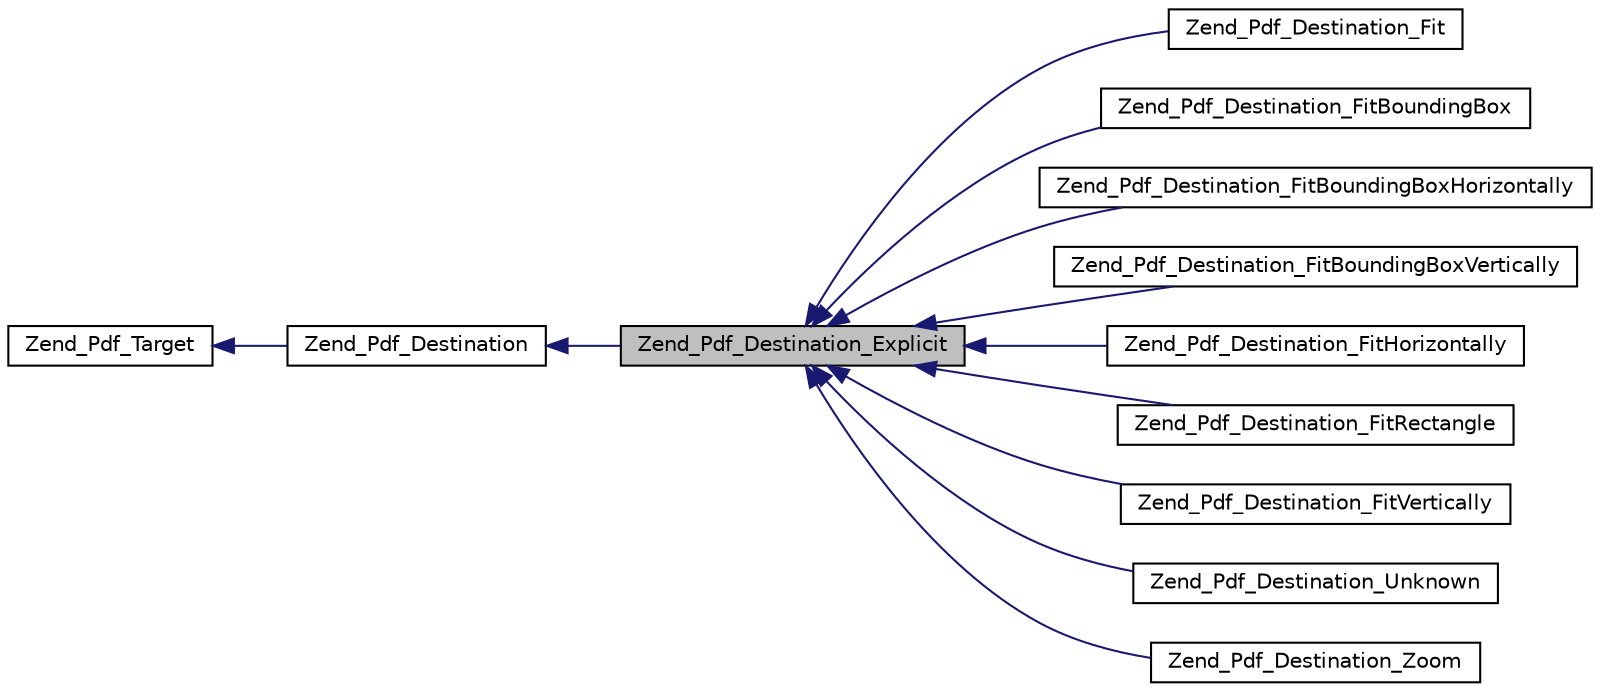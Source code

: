 digraph G
{
  edge [fontname="Helvetica",fontsize="10",labelfontname="Helvetica",labelfontsize="10"];
  node [fontname="Helvetica",fontsize="10",shape=record];
  rankdir="LR";
  Node1 [label="Zend_Pdf_Destination_Explicit",height=0.2,width=0.4,color="black", fillcolor="grey75", style="filled" fontcolor="black"];
  Node2 -> Node1 [dir="back",color="midnightblue",fontsize="10",style="solid",fontname="Helvetica"];
  Node2 [label="Zend_Pdf_Destination",height=0.2,width=0.4,color="black", fillcolor="white", style="filled",URL="$class_zend___pdf___destination.html"];
  Node3 -> Node2 [dir="back",color="midnightblue",fontsize="10",style="solid",fontname="Helvetica"];
  Node3 [label="Zend_Pdf_Target",height=0.2,width=0.4,color="black", fillcolor="white", style="filled",URL="$class_zend___pdf___target.html"];
  Node1 -> Node4 [dir="back",color="midnightblue",fontsize="10",style="solid",fontname="Helvetica"];
  Node4 [label="Zend_Pdf_Destination_Fit",height=0.2,width=0.4,color="black", fillcolor="white", style="filled",URL="$class_zend___pdf___destination___fit.html"];
  Node1 -> Node5 [dir="back",color="midnightblue",fontsize="10",style="solid",fontname="Helvetica"];
  Node5 [label="Zend_Pdf_Destination_FitBoundingBox",height=0.2,width=0.4,color="black", fillcolor="white", style="filled",URL="$class_zend___pdf___destination___fit_bounding_box.html"];
  Node1 -> Node6 [dir="back",color="midnightblue",fontsize="10",style="solid",fontname="Helvetica"];
  Node6 [label="Zend_Pdf_Destination_FitBoundingBoxHorizontally",height=0.2,width=0.4,color="black", fillcolor="white", style="filled",URL="$class_zend___pdf___destination___fit_bounding_box_horizontally.html"];
  Node1 -> Node7 [dir="back",color="midnightblue",fontsize="10",style="solid",fontname="Helvetica"];
  Node7 [label="Zend_Pdf_Destination_FitBoundingBoxVertically",height=0.2,width=0.4,color="black", fillcolor="white", style="filled",URL="$class_zend___pdf___destination___fit_bounding_box_vertically.html"];
  Node1 -> Node8 [dir="back",color="midnightblue",fontsize="10",style="solid",fontname="Helvetica"];
  Node8 [label="Zend_Pdf_Destination_FitHorizontally",height=0.2,width=0.4,color="black", fillcolor="white", style="filled",URL="$class_zend___pdf___destination___fit_horizontally.html"];
  Node1 -> Node9 [dir="back",color="midnightblue",fontsize="10",style="solid",fontname="Helvetica"];
  Node9 [label="Zend_Pdf_Destination_FitRectangle",height=0.2,width=0.4,color="black", fillcolor="white", style="filled",URL="$class_zend___pdf___destination___fit_rectangle.html"];
  Node1 -> Node10 [dir="back",color="midnightblue",fontsize="10",style="solid",fontname="Helvetica"];
  Node10 [label="Zend_Pdf_Destination_FitVertically",height=0.2,width=0.4,color="black", fillcolor="white", style="filled",URL="$class_zend___pdf___destination___fit_vertically.html"];
  Node1 -> Node11 [dir="back",color="midnightblue",fontsize="10",style="solid",fontname="Helvetica"];
  Node11 [label="Zend_Pdf_Destination_Unknown",height=0.2,width=0.4,color="black", fillcolor="white", style="filled",URL="$class_zend___pdf___destination___unknown.html"];
  Node1 -> Node12 [dir="back",color="midnightblue",fontsize="10",style="solid",fontname="Helvetica"];
  Node12 [label="Zend_Pdf_Destination_Zoom",height=0.2,width=0.4,color="black", fillcolor="white", style="filled",URL="$class_zend___pdf___destination___zoom.html"];
}
